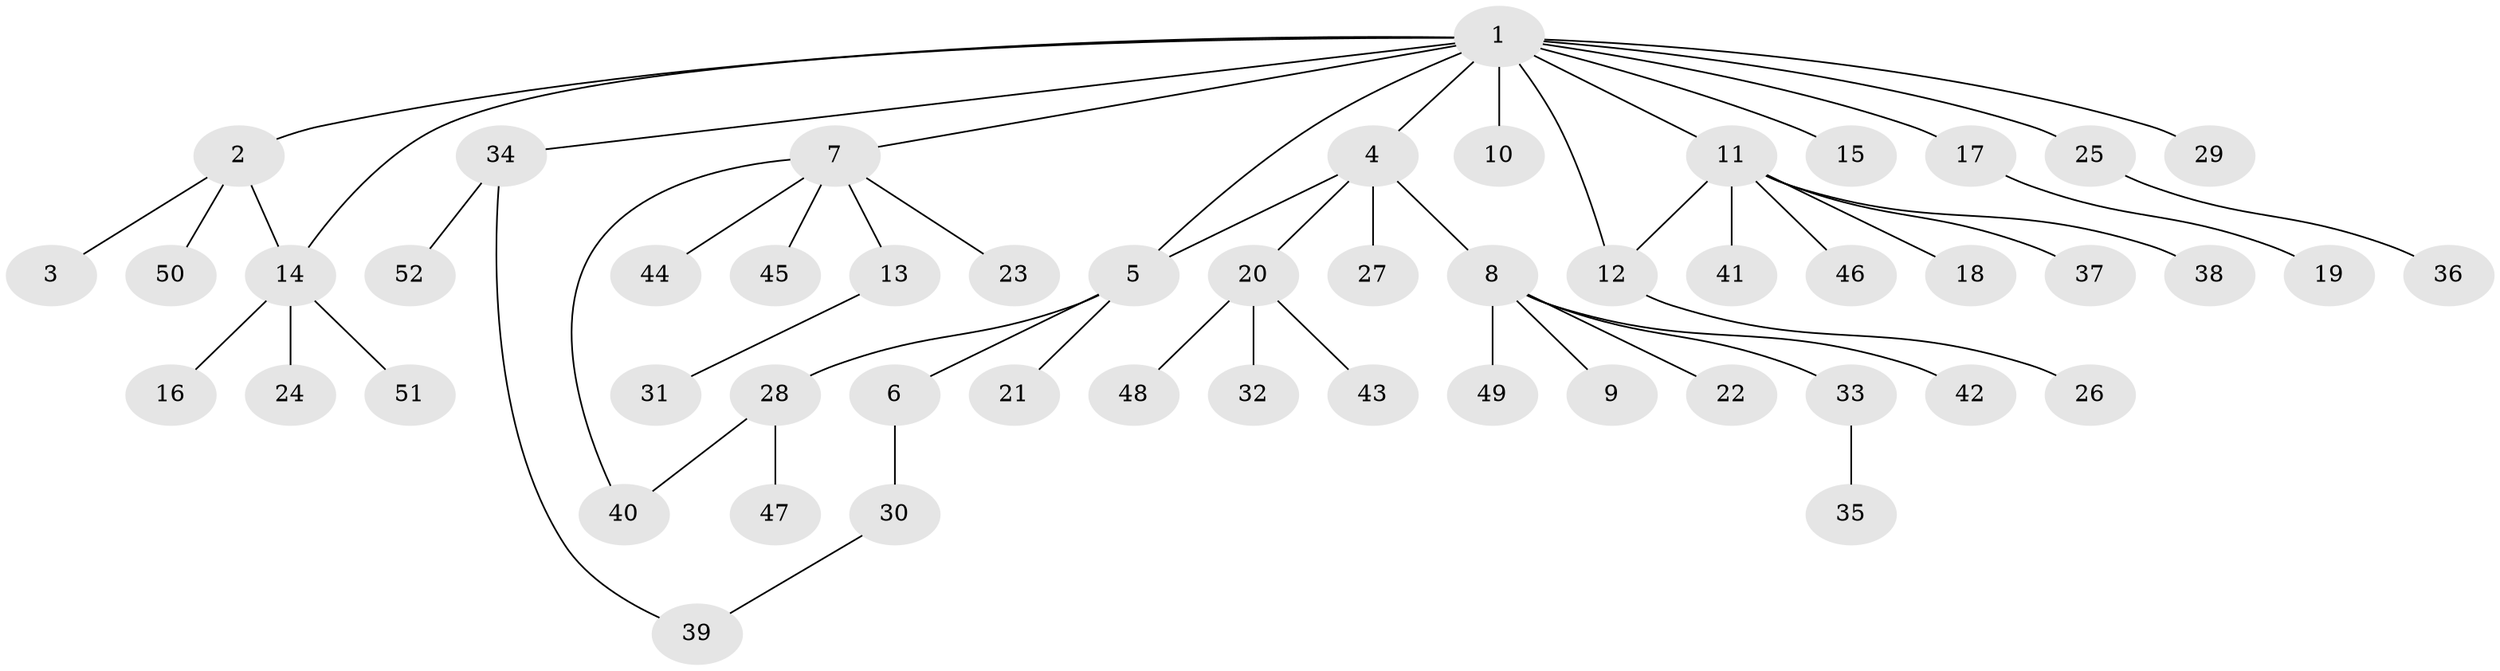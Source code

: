 // coarse degree distribution, {12: 0.02857142857142857, 3: 0.08571428571428572, 4: 0.08571428571428572, 2: 0.08571428571428572, 6: 0.05714285714285714, 5: 0.02857142857142857, 1: 0.6285714285714286}
// Generated by graph-tools (version 1.1) at 2025/41/03/06/25 10:41:45]
// undirected, 52 vertices, 56 edges
graph export_dot {
graph [start="1"]
  node [color=gray90,style=filled];
  1;
  2;
  3;
  4;
  5;
  6;
  7;
  8;
  9;
  10;
  11;
  12;
  13;
  14;
  15;
  16;
  17;
  18;
  19;
  20;
  21;
  22;
  23;
  24;
  25;
  26;
  27;
  28;
  29;
  30;
  31;
  32;
  33;
  34;
  35;
  36;
  37;
  38;
  39;
  40;
  41;
  42;
  43;
  44;
  45;
  46;
  47;
  48;
  49;
  50;
  51;
  52;
  1 -- 2;
  1 -- 4;
  1 -- 5;
  1 -- 7;
  1 -- 10;
  1 -- 11;
  1 -- 12;
  1 -- 14;
  1 -- 15;
  1 -- 17;
  1 -- 25;
  1 -- 29;
  1 -- 34;
  2 -- 3;
  2 -- 14;
  2 -- 50;
  4 -- 5;
  4 -- 8;
  4 -- 20;
  4 -- 27;
  5 -- 6;
  5 -- 21;
  5 -- 28;
  6 -- 30;
  7 -- 13;
  7 -- 23;
  7 -- 40;
  7 -- 44;
  7 -- 45;
  8 -- 9;
  8 -- 22;
  8 -- 33;
  8 -- 42;
  8 -- 49;
  11 -- 12;
  11 -- 18;
  11 -- 37;
  11 -- 38;
  11 -- 41;
  11 -- 46;
  12 -- 26;
  13 -- 31;
  14 -- 16;
  14 -- 24;
  14 -- 51;
  17 -- 19;
  20 -- 32;
  20 -- 43;
  20 -- 48;
  25 -- 36;
  28 -- 40;
  28 -- 47;
  30 -- 39;
  33 -- 35;
  34 -- 39;
  34 -- 52;
}
